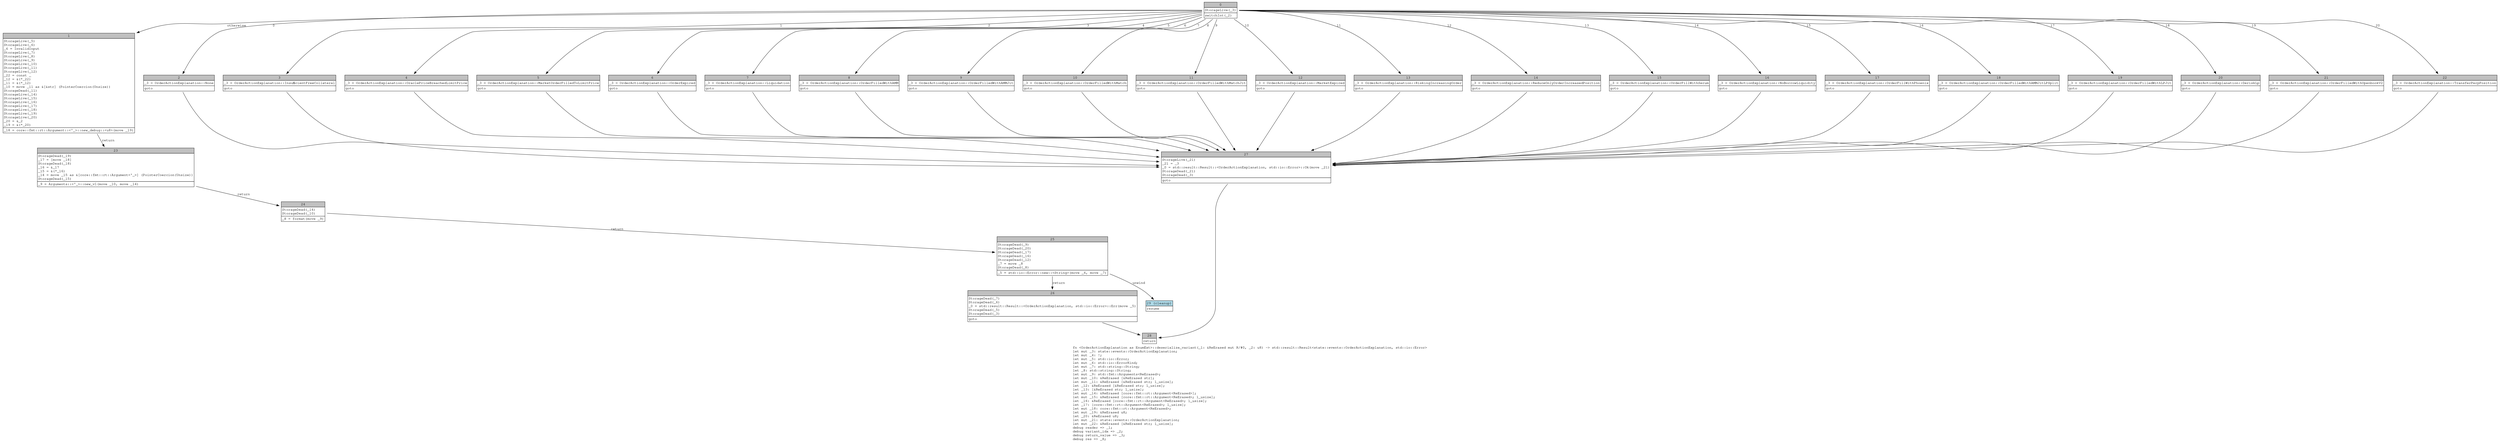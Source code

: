 digraph Mir_0_15617 {
    graph [fontname="Courier, monospace"];
    node [fontname="Courier, monospace"];
    edge [fontname="Courier, monospace"];
    label=<fn &lt;OrderActionExplanation as EnumExt&gt;::deserialize_variant(_1: &amp;ReErased mut R/#0, _2: u8) -&gt; std::result::Result&lt;state::events::OrderActionExplanation, std::io::Error&gt;<br align="left"/>let mut _3: state::events::OrderActionExplanation;<br align="left"/>let mut _4: !;<br align="left"/>let mut _5: std::io::Error;<br align="left"/>let mut _6: std::io::ErrorKind;<br align="left"/>let mut _7: std::string::String;<br align="left"/>let _8: std::string::String;<br align="left"/>let mut _9: std::fmt::Arguments&lt;ReErased&gt;;<br align="left"/>let mut _10: &amp;ReErased [&amp;ReErased str];<br align="left"/>let mut _11: &amp;ReErased [&amp;ReErased str; 1_usize];<br align="left"/>let _12: &amp;ReErased [&amp;ReErased str; 1_usize];<br align="left"/>let _13: [&amp;ReErased str; 1_usize];<br align="left"/>let mut _14: &amp;ReErased [core::fmt::rt::Argument&lt;ReErased&gt;];<br align="left"/>let mut _15: &amp;ReErased [core::fmt::rt::Argument&lt;ReErased&gt;; 1_usize];<br align="left"/>let _16: &amp;ReErased [core::fmt::rt::Argument&lt;ReErased&gt;; 1_usize];<br align="left"/>let _17: [core::fmt::rt::Argument&lt;ReErased&gt;; 1_usize];<br align="left"/>let mut _18: core::fmt::rt::Argument&lt;ReErased&gt;;<br align="left"/>let mut _19: &amp;ReErased u8;<br align="left"/>let _20: &amp;ReErased u8;<br align="left"/>let mut _21: state::events::OrderActionExplanation;<br align="left"/>let mut _22: &amp;ReErased [&amp;ReErased str; 1_usize];<br align="left"/>debug reader =&gt; _1;<br align="left"/>debug variant_idx =&gt; _2;<br align="left"/>debug return_value =&gt; _3;<br align="left"/>debug res =&gt; _8;<br align="left"/>>;
    bb0__0_15617 [shape="none", label=<<table border="0" cellborder="1" cellspacing="0"><tr><td bgcolor="gray" align="center" colspan="1">0</td></tr><tr><td align="left" balign="left">StorageLive(_3)<br/></td></tr><tr><td align="left">switchInt(_2)</td></tr></table>>];
    bb1__0_15617 [shape="none", label=<<table border="0" cellborder="1" cellspacing="0"><tr><td bgcolor="gray" align="center" colspan="1">1</td></tr><tr><td align="left" balign="left">StorageLive(_5)<br/>StorageLive(_6)<br/>_6 = InvalidInput<br/>StorageLive(_7)<br/>StorageLive(_8)<br/>StorageLive(_9)<br/>StorageLive(_10)<br/>StorageLive(_11)<br/>StorageLive(_12)<br/>_22 = const _<br/>_12 = &amp;(*_22)<br/>_11 = &amp;(*_12)<br/>_10 = move _11 as &amp;[&amp;str] (PointerCoercion(Unsize))<br/>StorageDead(_11)<br/>StorageLive(_14)<br/>StorageLive(_15)<br/>StorageLive(_16)<br/>StorageLive(_17)<br/>StorageLive(_18)<br/>StorageLive(_19)<br/>StorageLive(_20)<br/>_20 = &amp;_2<br/>_19 = &amp;(*_20)<br/></td></tr><tr><td align="left">_18 = core::fmt::rt::Argument::&lt;'_&gt;::new_debug::&lt;u8&gt;(move _19)</td></tr></table>>];
    bb2__0_15617 [shape="none", label=<<table border="0" cellborder="1" cellspacing="0"><tr><td bgcolor="gray" align="center" colspan="1">2</td></tr><tr><td align="left" balign="left">_3 = OrderActionExplanation::None<br/></td></tr><tr><td align="left">goto</td></tr></table>>];
    bb3__0_15617 [shape="none", label=<<table border="0" cellborder="1" cellspacing="0"><tr><td bgcolor="gray" align="center" colspan="1">3</td></tr><tr><td align="left" balign="left">_3 = OrderActionExplanation::InsufficientFreeCollateral<br/></td></tr><tr><td align="left">goto</td></tr></table>>];
    bb4__0_15617 [shape="none", label=<<table border="0" cellborder="1" cellspacing="0"><tr><td bgcolor="gray" align="center" colspan="1">4</td></tr><tr><td align="left" balign="left">_3 = OrderActionExplanation::OraclePriceBreachedLimitPrice<br/></td></tr><tr><td align="left">goto</td></tr></table>>];
    bb5__0_15617 [shape="none", label=<<table border="0" cellborder="1" cellspacing="0"><tr><td bgcolor="gray" align="center" colspan="1">5</td></tr><tr><td align="left" balign="left">_3 = OrderActionExplanation::MarketOrderFilledToLimitPrice<br/></td></tr><tr><td align="left">goto</td></tr></table>>];
    bb6__0_15617 [shape="none", label=<<table border="0" cellborder="1" cellspacing="0"><tr><td bgcolor="gray" align="center" colspan="1">6</td></tr><tr><td align="left" balign="left">_3 = OrderActionExplanation::OrderExpired<br/></td></tr><tr><td align="left">goto</td></tr></table>>];
    bb7__0_15617 [shape="none", label=<<table border="0" cellborder="1" cellspacing="0"><tr><td bgcolor="gray" align="center" colspan="1">7</td></tr><tr><td align="left" balign="left">_3 = OrderActionExplanation::Liquidation<br/></td></tr><tr><td align="left">goto</td></tr></table>>];
    bb8__0_15617 [shape="none", label=<<table border="0" cellborder="1" cellspacing="0"><tr><td bgcolor="gray" align="center" colspan="1">8</td></tr><tr><td align="left" balign="left">_3 = OrderActionExplanation::OrderFilledWithAMM<br/></td></tr><tr><td align="left">goto</td></tr></table>>];
    bb9__0_15617 [shape="none", label=<<table border="0" cellborder="1" cellspacing="0"><tr><td bgcolor="gray" align="center" colspan="1">9</td></tr><tr><td align="left" balign="left">_3 = OrderActionExplanation::OrderFilledWithAMMJit<br/></td></tr><tr><td align="left">goto</td></tr></table>>];
    bb10__0_15617 [shape="none", label=<<table border="0" cellborder="1" cellspacing="0"><tr><td bgcolor="gray" align="center" colspan="1">10</td></tr><tr><td align="left" balign="left">_3 = OrderActionExplanation::OrderFilledWithMatch<br/></td></tr><tr><td align="left">goto</td></tr></table>>];
    bb11__0_15617 [shape="none", label=<<table border="0" cellborder="1" cellspacing="0"><tr><td bgcolor="gray" align="center" colspan="1">11</td></tr><tr><td align="left" balign="left">_3 = OrderActionExplanation::OrderFilledWithMatchJit<br/></td></tr><tr><td align="left">goto</td></tr></table>>];
    bb12__0_15617 [shape="none", label=<<table border="0" cellborder="1" cellspacing="0"><tr><td bgcolor="gray" align="center" colspan="1">12</td></tr><tr><td align="left" balign="left">_3 = OrderActionExplanation::MarketExpired<br/></td></tr><tr><td align="left">goto</td></tr></table>>];
    bb13__0_15617 [shape="none", label=<<table border="0" cellborder="1" cellspacing="0"><tr><td bgcolor="gray" align="center" colspan="1">13</td></tr><tr><td align="left" balign="left">_3 = OrderActionExplanation::RiskingIncreasingOrder<br/></td></tr><tr><td align="left">goto</td></tr></table>>];
    bb14__0_15617 [shape="none", label=<<table border="0" cellborder="1" cellspacing="0"><tr><td bgcolor="gray" align="center" colspan="1">14</td></tr><tr><td align="left" balign="left">_3 = OrderActionExplanation::ReduceOnlyOrderIncreasedPosition<br/></td></tr><tr><td align="left">goto</td></tr></table>>];
    bb15__0_15617 [shape="none", label=<<table border="0" cellborder="1" cellspacing="0"><tr><td bgcolor="gray" align="center" colspan="1">15</td></tr><tr><td align="left" balign="left">_3 = OrderActionExplanation::OrderFillWithSerum<br/></td></tr><tr><td align="left">goto</td></tr></table>>];
    bb16__0_15617 [shape="none", label=<<table border="0" cellborder="1" cellspacing="0"><tr><td bgcolor="gray" align="center" colspan="1">16</td></tr><tr><td align="left" balign="left">_3 = OrderActionExplanation::NoBorrowLiquidity<br/></td></tr><tr><td align="left">goto</td></tr></table>>];
    bb17__0_15617 [shape="none", label=<<table border="0" cellborder="1" cellspacing="0"><tr><td bgcolor="gray" align="center" colspan="1">17</td></tr><tr><td align="left" balign="left">_3 = OrderActionExplanation::OrderFillWithPhoenix<br/></td></tr><tr><td align="left">goto</td></tr></table>>];
    bb18__0_15617 [shape="none", label=<<table border="0" cellborder="1" cellspacing="0"><tr><td bgcolor="gray" align="center" colspan="1">18</td></tr><tr><td align="left" balign="left">_3 = OrderActionExplanation::OrderFilledWithAMMJitLPSplit<br/></td></tr><tr><td align="left">goto</td></tr></table>>];
    bb19__0_15617 [shape="none", label=<<table border="0" cellborder="1" cellspacing="0"><tr><td bgcolor="gray" align="center" colspan="1">19</td></tr><tr><td align="left" balign="left">_3 = OrderActionExplanation::OrderFilledWithLPJit<br/></td></tr><tr><td align="left">goto</td></tr></table>>];
    bb20__0_15617 [shape="none", label=<<table border="0" cellborder="1" cellspacing="0"><tr><td bgcolor="gray" align="center" colspan="1">20</td></tr><tr><td align="left" balign="left">_3 = OrderActionExplanation::DeriskLp<br/></td></tr><tr><td align="left">goto</td></tr></table>>];
    bb21__0_15617 [shape="none", label=<<table border="0" cellborder="1" cellspacing="0"><tr><td bgcolor="gray" align="center" colspan="1">21</td></tr><tr><td align="left" balign="left">_3 = OrderActionExplanation::OrderFilledWithOpenbookV2<br/></td></tr><tr><td align="left">goto</td></tr></table>>];
    bb22__0_15617 [shape="none", label=<<table border="0" cellborder="1" cellspacing="0"><tr><td bgcolor="gray" align="center" colspan="1">22</td></tr><tr><td align="left" balign="left">_3 = OrderActionExplanation::TransferPerpPosition<br/></td></tr><tr><td align="left">goto</td></tr></table>>];
    bb23__0_15617 [shape="none", label=<<table border="0" cellborder="1" cellspacing="0"><tr><td bgcolor="gray" align="center" colspan="1">23</td></tr><tr><td align="left" balign="left">StorageDead(_19)<br/>_17 = [move _18]<br/>StorageDead(_18)<br/>_16 = &amp;_17<br/>_15 = &amp;(*_16)<br/>_14 = move _15 as &amp;[core::fmt::rt::Argument&lt;'_&gt;] (PointerCoercion(Unsize))<br/>StorageDead(_15)<br/></td></tr><tr><td align="left">_9 = Arguments::&lt;'_&gt;::new_v1(move _10, move _14)</td></tr></table>>];
    bb24__0_15617 [shape="none", label=<<table border="0" cellborder="1" cellspacing="0"><tr><td bgcolor="gray" align="center" colspan="1">24</td></tr><tr><td align="left" balign="left">StorageDead(_14)<br/>StorageDead(_10)<br/></td></tr><tr><td align="left">_8 = format(move _9)</td></tr></table>>];
    bb25__0_15617 [shape="none", label=<<table border="0" cellborder="1" cellspacing="0"><tr><td bgcolor="gray" align="center" colspan="1">25</td></tr><tr><td align="left" balign="left">StorageDead(_9)<br/>StorageDead(_20)<br/>StorageDead(_17)<br/>StorageDead(_16)<br/>StorageDead(_12)<br/>_7 = move _8<br/>StorageDead(_8)<br/></td></tr><tr><td align="left">_5 = std::io::Error::new::&lt;String&gt;(move _6, move _7)</td></tr></table>>];
    bb26__0_15617 [shape="none", label=<<table border="0" cellborder="1" cellspacing="0"><tr><td bgcolor="gray" align="center" colspan="1">26</td></tr><tr><td align="left" balign="left">StorageDead(_7)<br/>StorageDead(_6)<br/>_0 = std::result::Result::&lt;OrderActionExplanation, std::io::Error&gt;::Err(move _5)<br/>StorageDead(_5)<br/>StorageDead(_3)<br/></td></tr><tr><td align="left">goto</td></tr></table>>];
    bb27__0_15617 [shape="none", label=<<table border="0" cellborder="1" cellspacing="0"><tr><td bgcolor="gray" align="center" colspan="1">27</td></tr><tr><td align="left" balign="left">StorageLive(_21)<br/>_21 = _3<br/>_0 = std::result::Result::&lt;OrderActionExplanation, std::io::Error&gt;::Ok(move _21)<br/>StorageDead(_21)<br/>StorageDead(_3)<br/></td></tr><tr><td align="left">goto</td></tr></table>>];
    bb28__0_15617 [shape="none", label=<<table border="0" cellborder="1" cellspacing="0"><tr><td bgcolor="gray" align="center" colspan="1">28</td></tr><tr><td align="left">return</td></tr></table>>];
    bb29__0_15617 [shape="none", label=<<table border="0" cellborder="1" cellspacing="0"><tr><td bgcolor="lightblue" align="center" colspan="1">29 (cleanup)</td></tr><tr><td align="left">resume</td></tr></table>>];
    bb0__0_15617 -> bb2__0_15617 [label="0"];
    bb0__0_15617 -> bb3__0_15617 [label="1"];
    bb0__0_15617 -> bb4__0_15617 [label="2"];
    bb0__0_15617 -> bb5__0_15617 [label="3"];
    bb0__0_15617 -> bb6__0_15617 [label="4"];
    bb0__0_15617 -> bb7__0_15617 [label="5"];
    bb0__0_15617 -> bb8__0_15617 [label="6"];
    bb0__0_15617 -> bb9__0_15617 [label="7"];
    bb0__0_15617 -> bb10__0_15617 [label="8"];
    bb0__0_15617 -> bb11__0_15617 [label="9"];
    bb0__0_15617 -> bb12__0_15617 [label="10"];
    bb0__0_15617 -> bb13__0_15617 [label="11"];
    bb0__0_15617 -> bb14__0_15617 [label="12"];
    bb0__0_15617 -> bb15__0_15617 [label="13"];
    bb0__0_15617 -> bb16__0_15617 [label="14"];
    bb0__0_15617 -> bb17__0_15617 [label="15"];
    bb0__0_15617 -> bb18__0_15617 [label="16"];
    bb0__0_15617 -> bb19__0_15617 [label="17"];
    bb0__0_15617 -> bb20__0_15617 [label="18"];
    bb0__0_15617 -> bb21__0_15617 [label="19"];
    bb0__0_15617 -> bb22__0_15617 [label="20"];
    bb0__0_15617 -> bb1__0_15617 [label="otherwise"];
    bb1__0_15617 -> bb23__0_15617 [label="return"];
    bb2__0_15617 -> bb27__0_15617 [label=""];
    bb3__0_15617 -> bb27__0_15617 [label=""];
    bb4__0_15617 -> bb27__0_15617 [label=""];
    bb5__0_15617 -> bb27__0_15617 [label=""];
    bb6__0_15617 -> bb27__0_15617 [label=""];
    bb7__0_15617 -> bb27__0_15617 [label=""];
    bb8__0_15617 -> bb27__0_15617 [label=""];
    bb9__0_15617 -> bb27__0_15617 [label=""];
    bb10__0_15617 -> bb27__0_15617 [label=""];
    bb11__0_15617 -> bb27__0_15617 [label=""];
    bb12__0_15617 -> bb27__0_15617 [label=""];
    bb13__0_15617 -> bb27__0_15617 [label=""];
    bb14__0_15617 -> bb27__0_15617 [label=""];
    bb15__0_15617 -> bb27__0_15617 [label=""];
    bb16__0_15617 -> bb27__0_15617 [label=""];
    bb17__0_15617 -> bb27__0_15617 [label=""];
    bb18__0_15617 -> bb27__0_15617 [label=""];
    bb19__0_15617 -> bb27__0_15617 [label=""];
    bb20__0_15617 -> bb27__0_15617 [label=""];
    bb21__0_15617 -> bb27__0_15617 [label=""];
    bb22__0_15617 -> bb27__0_15617 [label=""];
    bb23__0_15617 -> bb24__0_15617 [label="return"];
    bb24__0_15617 -> bb25__0_15617 [label="return"];
    bb25__0_15617 -> bb26__0_15617 [label="return"];
    bb25__0_15617 -> bb29__0_15617 [label="unwind"];
    bb26__0_15617 -> bb28__0_15617 [label=""];
    bb27__0_15617 -> bb28__0_15617 [label=""];
}
